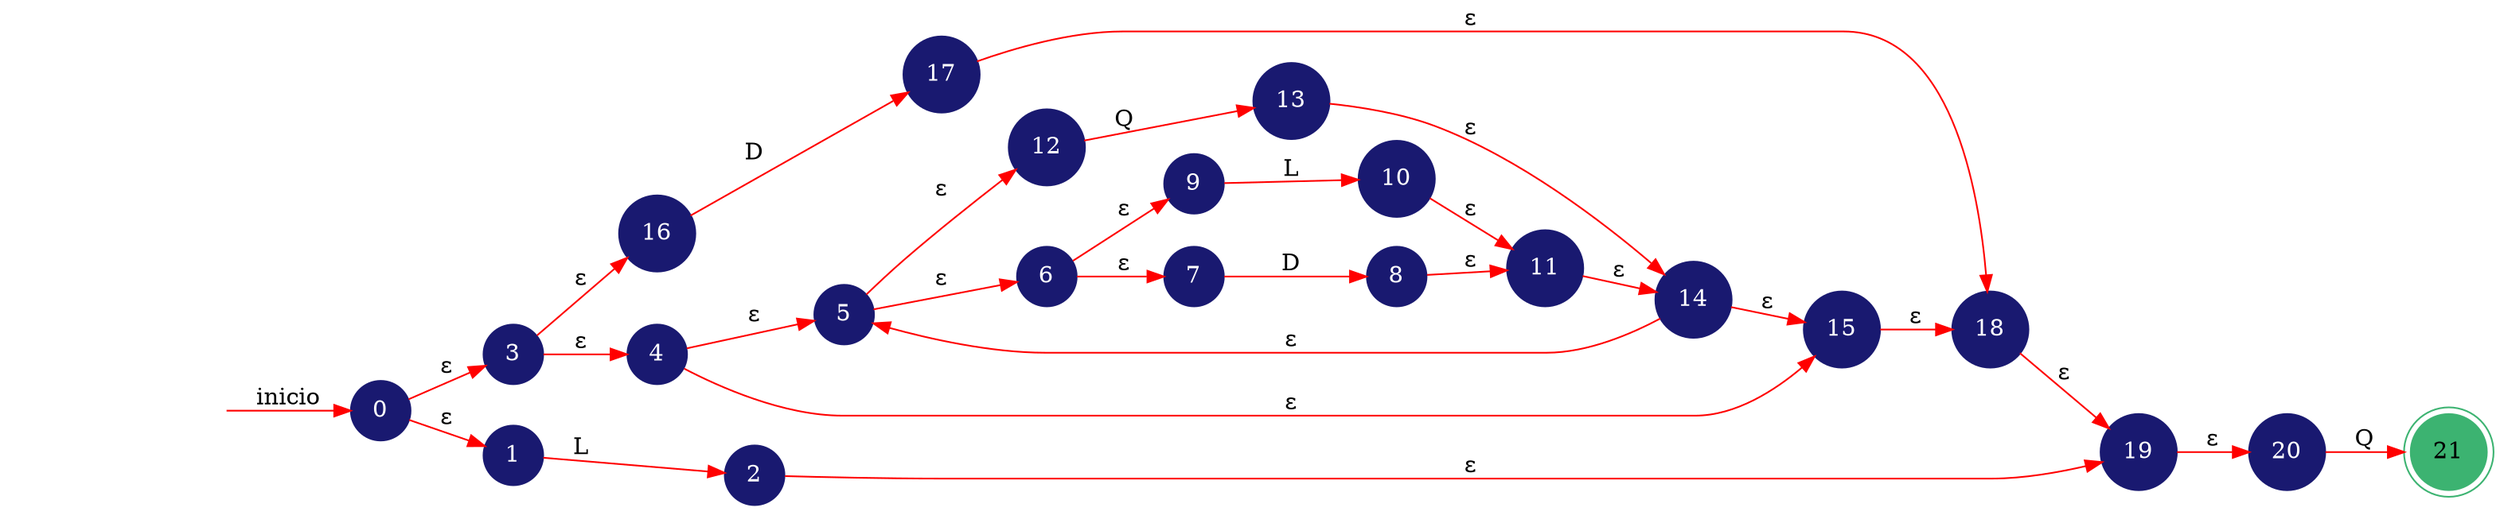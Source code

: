 digraph AUTOMATA{
	rankdir=LR;
	node [shape=doublecircle, style = filled,color = mediumseagreen]; 21;
	node [shape=circle];
	node [color=midnightblue,fontcolor=white];
	edge [color=red];
	secret_node [style=invis];
	secret_node -> 0 [label="inicio"];
	0 -> 3 [label="ε"];
	0 -> 1 [label="ε"];
	1 -> 2 [label="L"];
	2 -> 19 [label="ε"];
	3 -> 16 [label="ε"];
	3 -> 4 [label="ε"];
	4 -> 5 [label="ε"];
	4 -> 15 [label="ε"];
	5 -> 12 [label="ε"];
	5 -> 6 [label="ε"];
	6 -> 9 [label="ε"];
	6 -> 7 [label="ε"];
	7 -> 8 [label="D"];
	8 -> 11 [label="ε"];
	9 -> 10 [label="L"];
	10 -> 11 [label="ε"];
	11 -> 14 [label="ε"];
	12 -> 13 [label="Q"];
	13 -> 14 [label="ε"];
	14 -> 5 [label="ε"];
	14 -> 15 [label="ε"];
	15 -> 18 [label="ε"];
	16 -> 17 [label="D"];
	17 -> 18 [label="ε"];
	18 -> 19 [label="ε"];
	19 -> 20 [label="ε"];
	20 -> 21 [label="Q"];
}